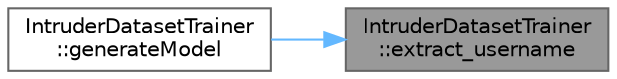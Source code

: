 digraph "IntruderDatasetTrainer::extract_username"
{
 // LATEX_PDF_SIZE
  bgcolor="transparent";
  edge [fontname=Helvetica,fontsize=10,labelfontname=Helvetica,labelfontsize=10];
  node [fontname=Helvetica,fontsize=10,shape=box,height=0.2,width=0.4];
  rankdir="RL";
  Node1 [label="IntruderDatasetTrainer\l::extract_username",height=0.2,width=0.4,color="gray40", fillcolor="grey60", style="filled", fontcolor="black",tooltip=" "];
  Node1 -> Node2 [dir="back",color="steelblue1",style="solid"];
  Node2 [label="IntruderDatasetTrainer\l::generateModel",height=0.2,width=0.4,color="grey40", fillcolor="white", style="filled",URL="$class_intruder_dataset_trainer.html#a6d2299bbf12e0484dc930a7e53634c4a",tooltip=" "];
}
